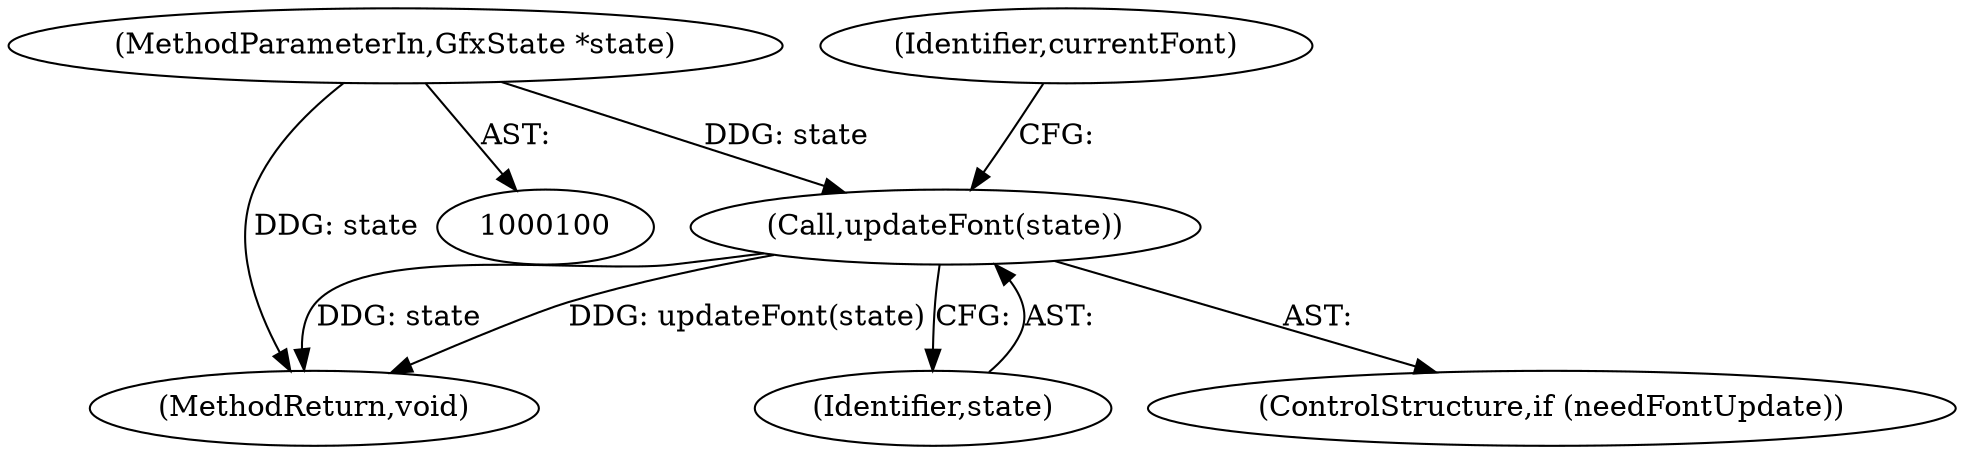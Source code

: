 digraph "0_poppler_7b2d314a61fd0e12f47c62996cb49ec0d1ba747a_0@API" {
"1000110" [label="(Call,updateFont(state))"];
"1000101" [label="(MethodParameterIn,GfxState *state)"];
"1000127" [label="(MethodReturn,void)"];
"1000110" [label="(Call,updateFont(state))"];
"1000111" [label="(Identifier,state)"];
"1000101" [label="(MethodParameterIn,GfxState *state)"];
"1000108" [label="(ControlStructure,if (needFontUpdate))"];
"1000114" [label="(Identifier,currentFont)"];
"1000110" -> "1000108"  [label="AST: "];
"1000110" -> "1000111"  [label="CFG: "];
"1000111" -> "1000110"  [label="AST: "];
"1000114" -> "1000110"  [label="CFG: "];
"1000110" -> "1000127"  [label="DDG: updateFont(state)"];
"1000110" -> "1000127"  [label="DDG: state"];
"1000101" -> "1000110"  [label="DDG: state"];
"1000101" -> "1000100"  [label="AST: "];
"1000101" -> "1000127"  [label="DDG: state"];
}

